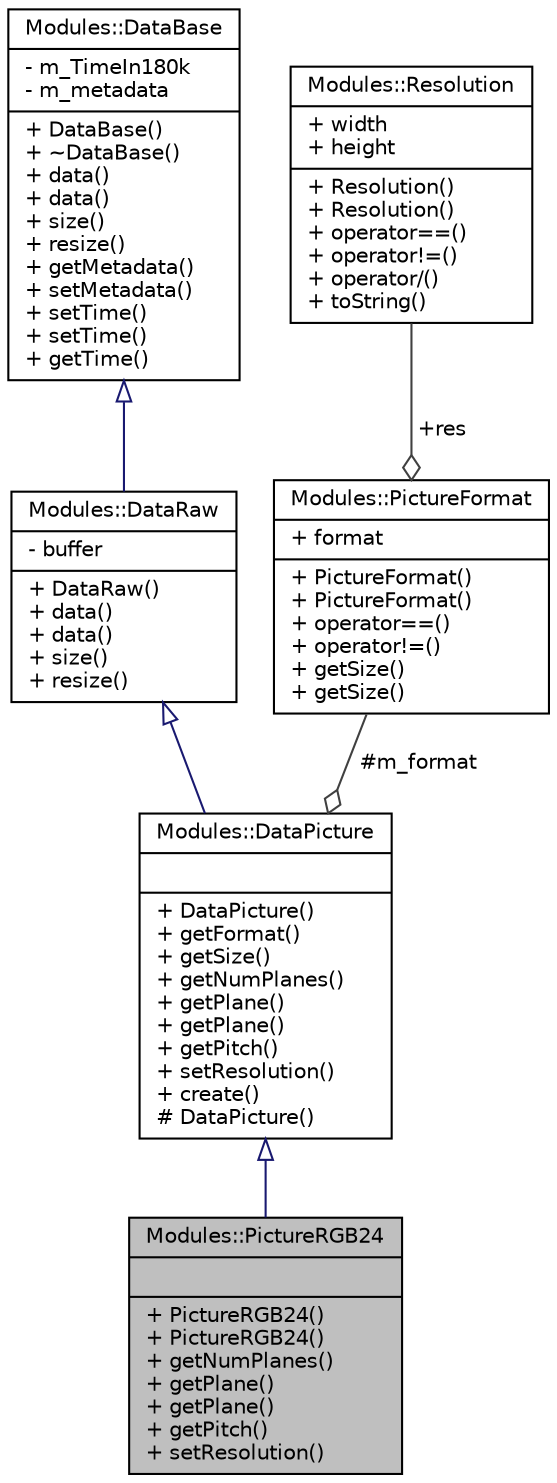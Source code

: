 digraph "Modules::PictureRGB24"
{
 // INTERACTIVE_SVG=YES
  edge [fontname="Helvetica",fontsize="10",labelfontname="Helvetica",labelfontsize="10"];
  node [fontname="Helvetica",fontsize="10",shape=record];
  Node1 [label="{Modules::PictureRGB24\n||+ PictureRGB24()\l+ PictureRGB24()\l+ getNumPlanes()\l+ getPlane()\l+ getPlane()\l+ getPitch()\l+ setResolution()\l}",height=0.2,width=0.4,color="black", fillcolor="grey75", style="filled", fontcolor="black"];
  Node2 -> Node1 [dir="back",color="midnightblue",fontsize="10",style="solid",arrowtail="onormal",fontname="Helvetica"];
  Node2 [label="{Modules::DataPicture\n||+ DataPicture()\l+ getFormat()\l+ getSize()\l+ getNumPlanes()\l+ getPlane()\l+ getPlane()\l+ getPitch()\l+ setResolution()\l+ create()\l# DataPicture()\l}",height=0.2,width=0.4,color="black", fillcolor="white", style="filled",URL="$class_modules_1_1_data_picture.html"];
  Node3 -> Node2 [dir="back",color="midnightblue",fontsize="10",style="solid",arrowtail="onormal",fontname="Helvetica"];
  Node3 [label="{Modules::DataRaw\n|- buffer\l|+ DataRaw()\l+ data()\l+ data()\l+ size()\l+ resize()\l}",height=0.2,width=0.4,color="black", fillcolor="white", style="filled",URL="$class_modules_1_1_data_raw.html"];
  Node4 -> Node3 [dir="back",color="midnightblue",fontsize="10",style="solid",arrowtail="onormal",fontname="Helvetica"];
  Node4 [label="{Modules::DataBase\n|- m_TimeIn180k\l- m_metadata\l|+ DataBase()\l+ ~DataBase()\l+ data()\l+ data()\l+ size()\l+ resize()\l+ getMetadata()\l+ setMetadata()\l+ setTime()\l+ setTime()\l+ getTime()\l}",height=0.2,width=0.4,color="black", fillcolor="white", style="filled",URL="$class_modules_1_1_data_base.html"];
  Node5 -> Node2 [color="grey25",fontsize="10",style="solid",label=" #m_format" ,arrowhead="odiamond",fontname="Helvetica"];
  Node5 [label="{Modules::PictureFormat\n|+ format\l|+ PictureFormat()\l+ PictureFormat()\l+ operator==()\l+ operator!=()\l+ getSize()\l+ getSize()\l}",height=0.2,width=0.4,color="black", fillcolor="white", style="filled",URL="$class_modules_1_1_picture_format.html"];
  Node6 -> Node5 [color="grey25",fontsize="10",style="solid",label=" +res" ,arrowhead="odiamond",fontname="Helvetica"];
  Node6 [label="{Modules::Resolution\n|+ width\l+ height\l|+ Resolution()\l+ Resolution()\l+ operator==()\l+ operator!=()\l+ operator/()\l+ toString()\l}",height=0.2,width=0.4,color="black", fillcolor="white", style="filled",URL="$struct_modules_1_1_resolution.html"];
}
